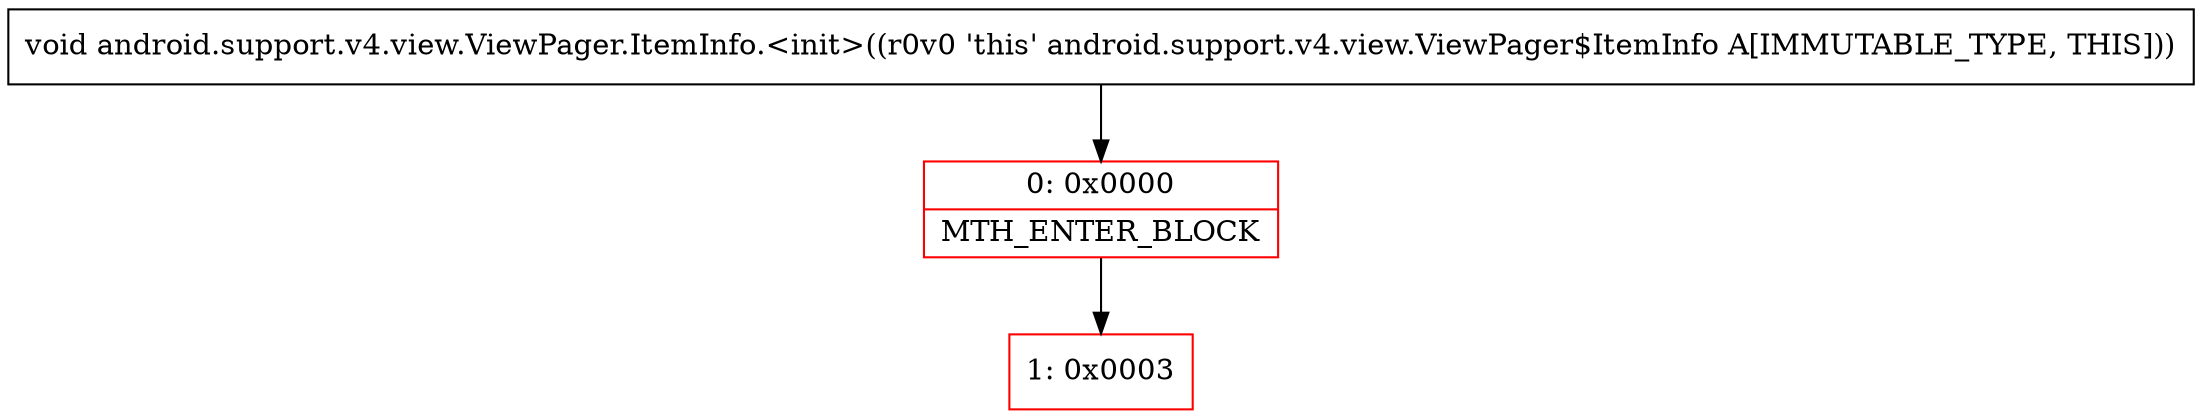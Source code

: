 digraph "CFG forandroid.support.v4.view.ViewPager.ItemInfo.\<init\>()V" {
subgraph cluster_Region_114433474 {
label = "R(0)";
node [shape=record,color=blue];
}
Node_0 [shape=record,color=red,label="{0\:\ 0x0000|MTH_ENTER_BLOCK\l}"];
Node_1 [shape=record,color=red,label="{1\:\ 0x0003}"];
MethodNode[shape=record,label="{void android.support.v4.view.ViewPager.ItemInfo.\<init\>((r0v0 'this' android.support.v4.view.ViewPager$ItemInfo A[IMMUTABLE_TYPE, THIS])) }"];
MethodNode -> Node_0;
Node_0 -> Node_1;
}

